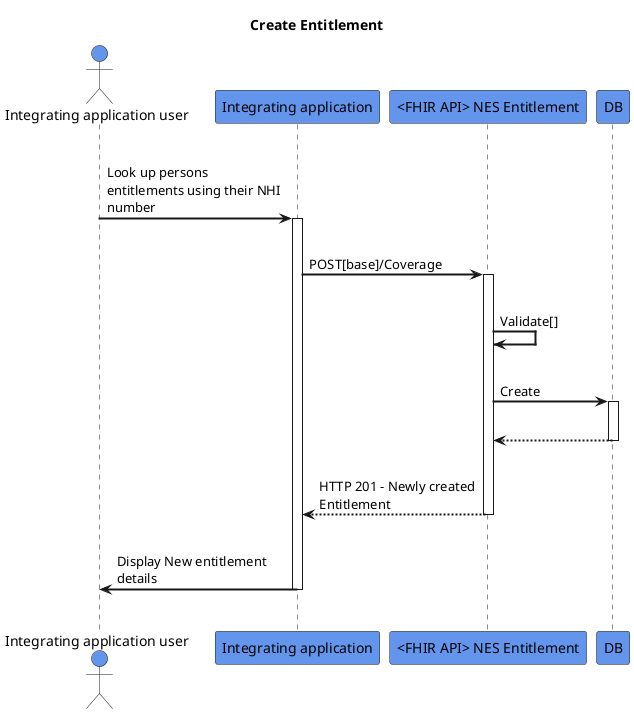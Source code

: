 @startuml
skinparam sequenceArrowThickness 2
skinparam roundcorner 5
skinparam maxmessagesize 180
skinparam sequenceParticipant bold
title Create Entitlement
actor "Integrating application user" as User #CornflowerBlue
participant "Integrating application" as A #CornflowerBlue
participant "<FHIR API> NES Entitlement" as B #CornflowerBlue
participant "DB" as C #CornflowerBlue
|||
User -> A: Look up persons entitlements using their NHI number
activate A
|||
A -> B: POST[base]/Coverage
activate B
|||
B -> B: Validate[]
|||
B -> C: Create
activate C
|||
C -[dashed]-> B:  
deactivate C
|||
B -[dashed]-> A: HTTP 201 - Newly created Entitlement
deactivate B
|||
A -> User: Display New entitlement details
deactivate A
|||
@enduml
